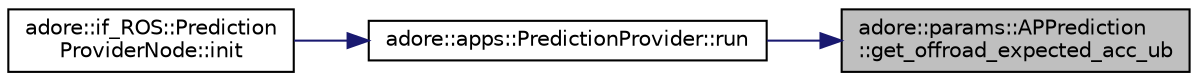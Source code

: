 digraph "adore::params::APPrediction::get_offroad_expected_acc_ub"
{
 // LATEX_PDF_SIZE
  edge [fontname="Helvetica",fontsize="10",labelfontname="Helvetica",labelfontsize="10"];
  node [fontname="Helvetica",fontsize="10",shape=record];
  rankdir="RL";
  Node1 [label="adore::params::APPrediction\l::get_offroad_expected_acc_ub",height=0.2,width=0.4,color="black", fillcolor="grey75", style="filled", fontcolor="black",tooltip="maximum acceleration for normal behavior for objects that can not be matched to road"];
  Node1 -> Node2 [dir="back",color="midnightblue",fontsize="10",style="solid",fontname="Helvetica"];
  Node2 [label="adore::apps::PredictionProvider::run",height=0.2,width=0.4,color="black", fillcolor="white", style="filled",URL="$classadore_1_1apps_1_1PredictionProvider.html#a2cbc8dae07b19988248bcc37aee7fbb5",tooltip=" "];
  Node2 -> Node3 [dir="back",color="midnightblue",fontsize="10",style="solid",fontname="Helvetica"];
  Node3 [label="adore::if_ROS::Prediction\lProviderNode::init",height=0.2,width=0.4,color="black", fillcolor="white", style="filled",URL="$classadore_1_1if__ROS_1_1PredictionProviderNode.html#a2bd0137f5108911b604d344cec08231b",tooltip=" "];
}
